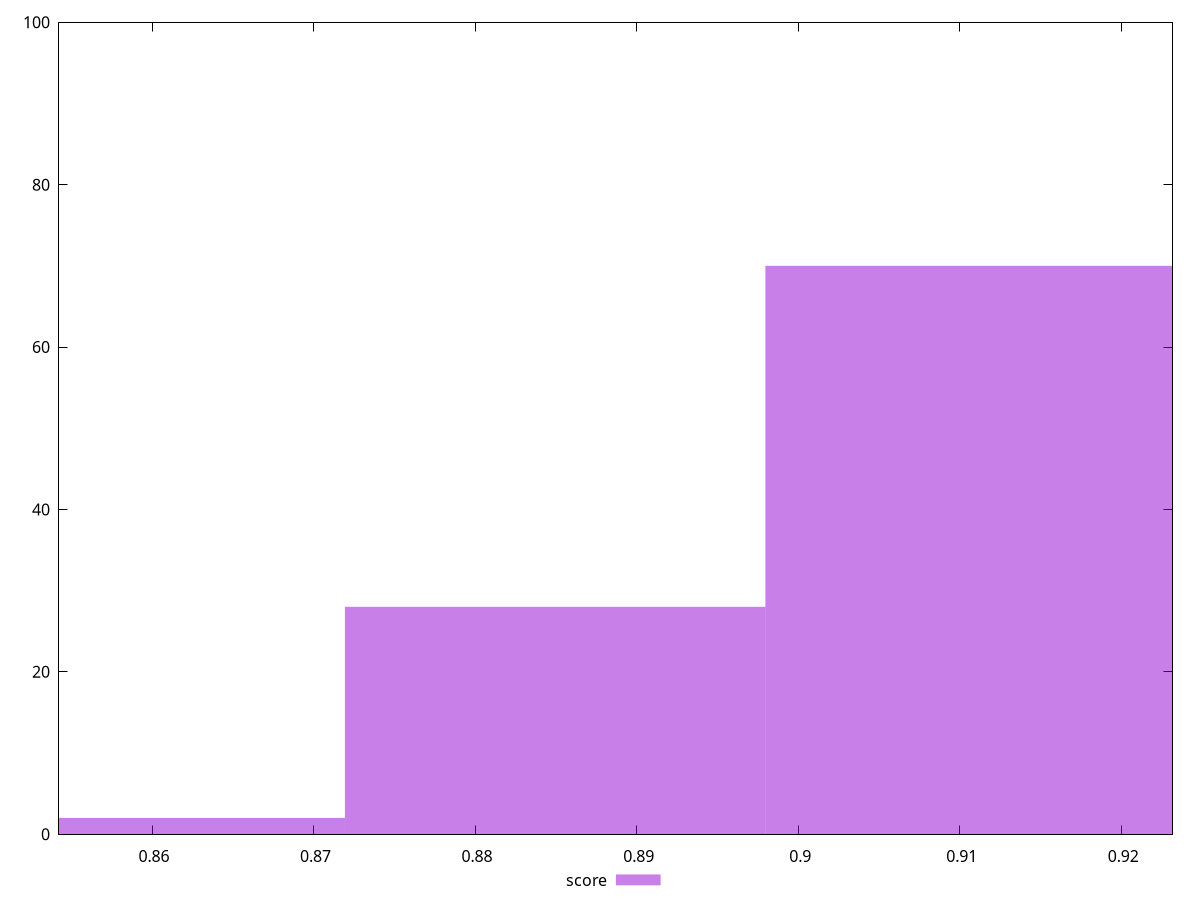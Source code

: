 reset

$score <<EOF
0.8849551457109043 28
0.9109832382318133 70
0.8589270531899954 2
EOF

set key outside below
set boxwidth 0.02602809252090895
set xrange [0.8542425396099678:0.9231692315882869]
set yrange [0:100]
set style fill transparent solid 0.5 noborder
set terminal svg size 640, 490 enhanced background rgb 'white'
set output "report_00007_2020-12-11T15:55:29.892Z/total-blocking-time/samples/pages+cached+nointeractive/score/histogram.svg"

plot $score title "score" with boxes

reset
